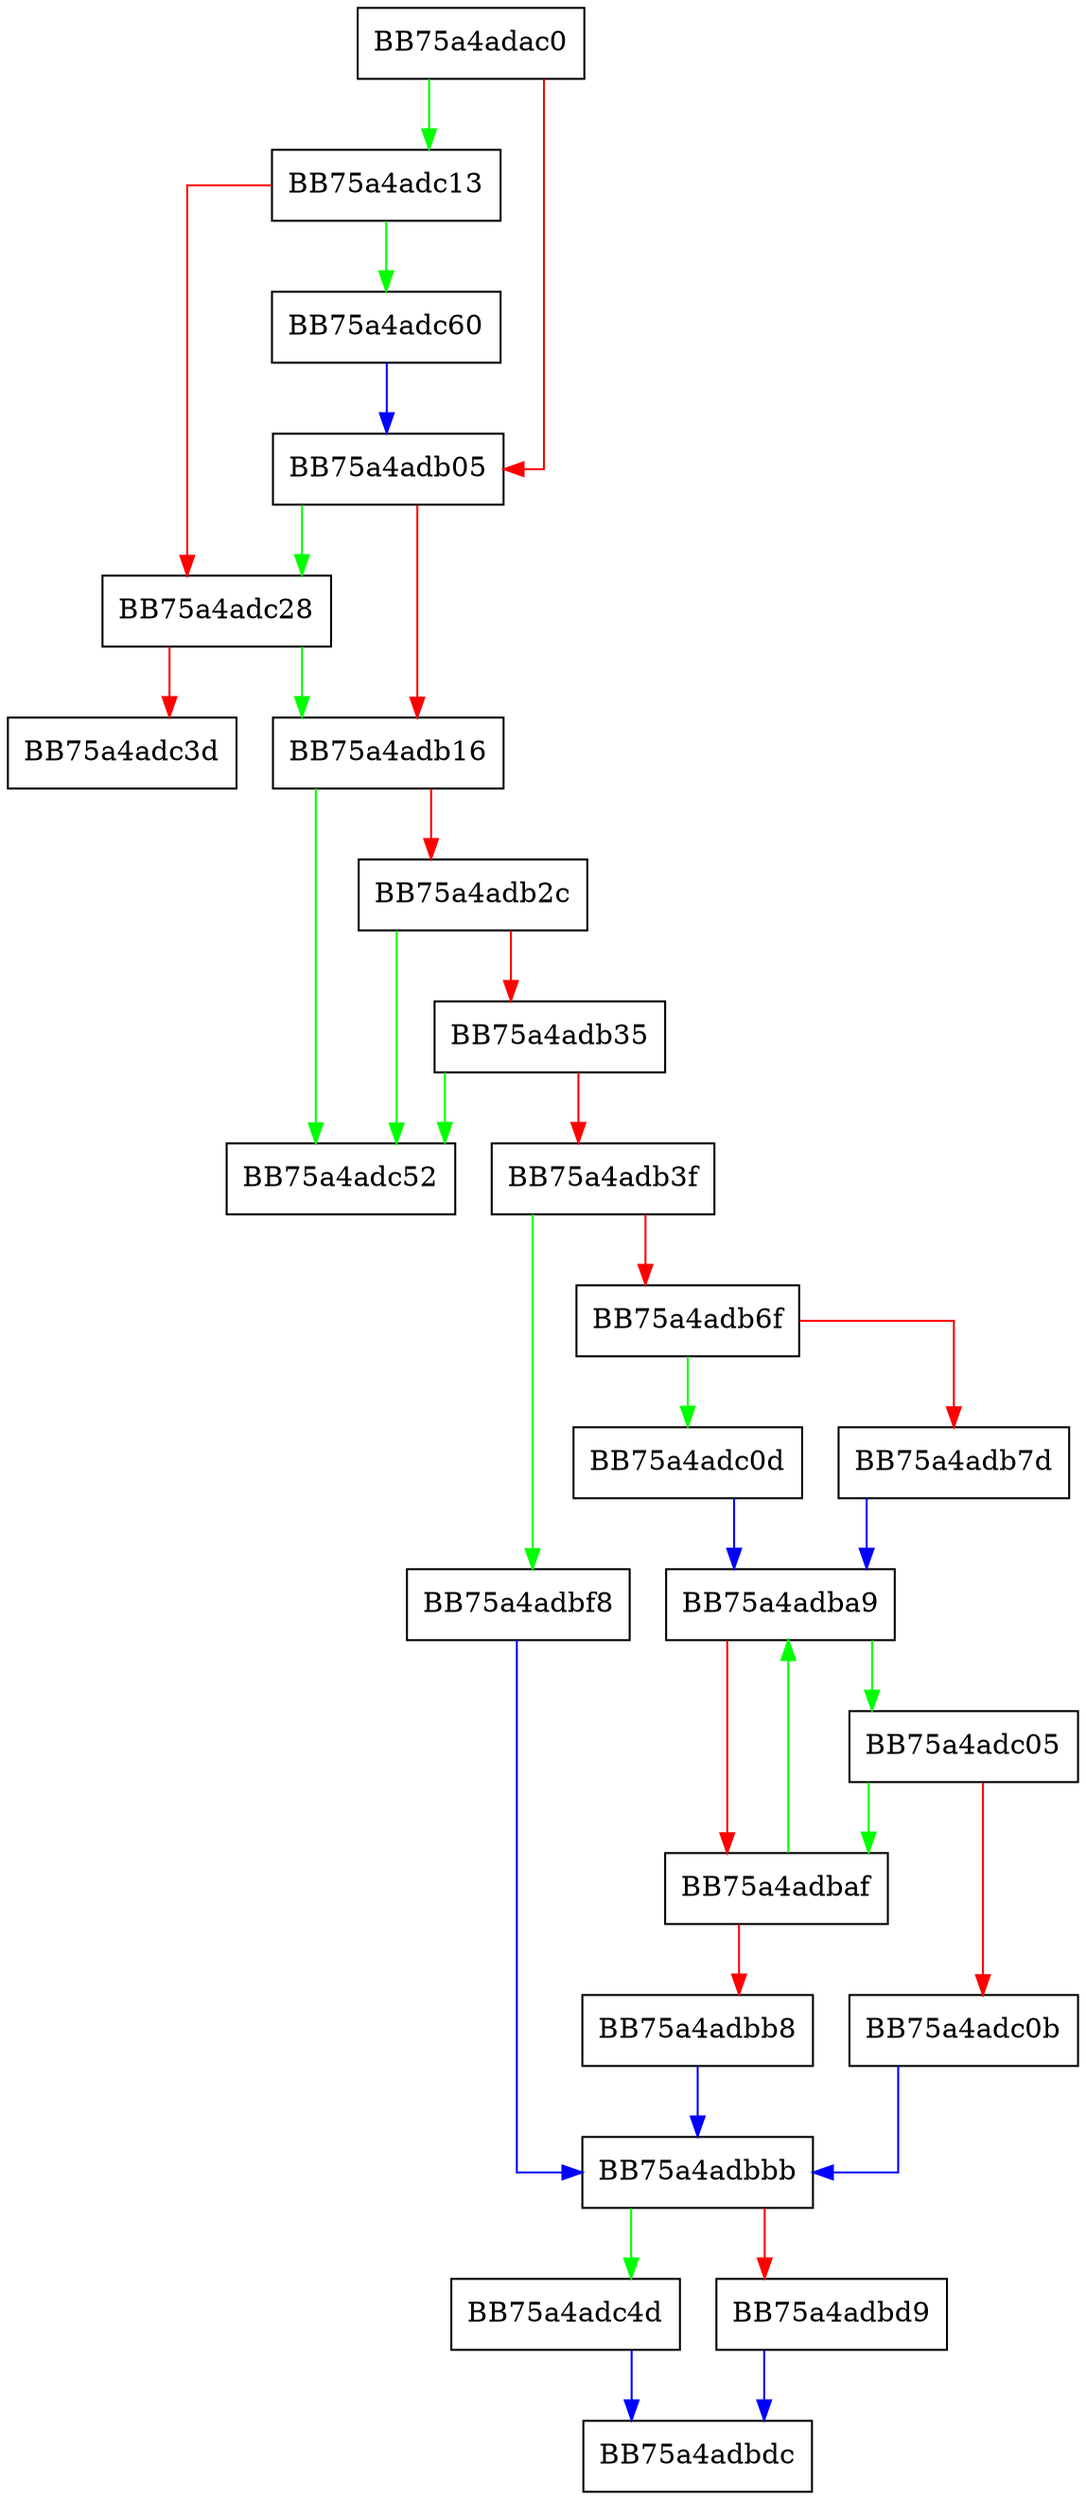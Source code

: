 digraph ipairsaux {
  node [shape="box"];
  graph [splines=ortho];
  BB75a4adac0 -> BB75a4adc13 [color="green"];
  BB75a4adac0 -> BB75a4adb05 [color="red"];
  BB75a4adb05 -> BB75a4adc28 [color="green"];
  BB75a4adb05 -> BB75a4adb16 [color="red"];
  BB75a4adb16 -> BB75a4adc52 [color="green"];
  BB75a4adb16 -> BB75a4adb2c [color="red"];
  BB75a4adb2c -> BB75a4adc52 [color="green"];
  BB75a4adb2c -> BB75a4adb35 [color="red"];
  BB75a4adb35 -> BB75a4adc52 [color="green"];
  BB75a4adb35 -> BB75a4adb3f [color="red"];
  BB75a4adb3f -> BB75a4adbf8 [color="green"];
  BB75a4adb3f -> BB75a4adb6f [color="red"];
  BB75a4adb6f -> BB75a4adc0d [color="green"];
  BB75a4adb6f -> BB75a4adb7d [color="red"];
  BB75a4adb7d -> BB75a4adba9 [color="blue"];
  BB75a4adba9 -> BB75a4adc05 [color="green"];
  BB75a4adba9 -> BB75a4adbaf [color="red"];
  BB75a4adbaf -> BB75a4adba9 [color="green"];
  BB75a4adbaf -> BB75a4adbb8 [color="red"];
  BB75a4adbb8 -> BB75a4adbbb [color="blue"];
  BB75a4adbbb -> BB75a4adc4d [color="green"];
  BB75a4adbbb -> BB75a4adbd9 [color="red"];
  BB75a4adbd9 -> BB75a4adbdc [color="blue"];
  BB75a4adbf8 -> BB75a4adbbb [color="blue"];
  BB75a4adc05 -> BB75a4adbaf [color="green"];
  BB75a4adc05 -> BB75a4adc0b [color="red"];
  BB75a4adc0b -> BB75a4adbbb [color="blue"];
  BB75a4adc0d -> BB75a4adba9 [color="blue"];
  BB75a4adc13 -> BB75a4adc60 [color="green"];
  BB75a4adc13 -> BB75a4adc28 [color="red"];
  BB75a4adc28 -> BB75a4adb16 [color="green"];
  BB75a4adc28 -> BB75a4adc3d [color="red"];
  BB75a4adc4d -> BB75a4adbdc [color="blue"];
  BB75a4adc60 -> BB75a4adb05 [color="blue"];
}